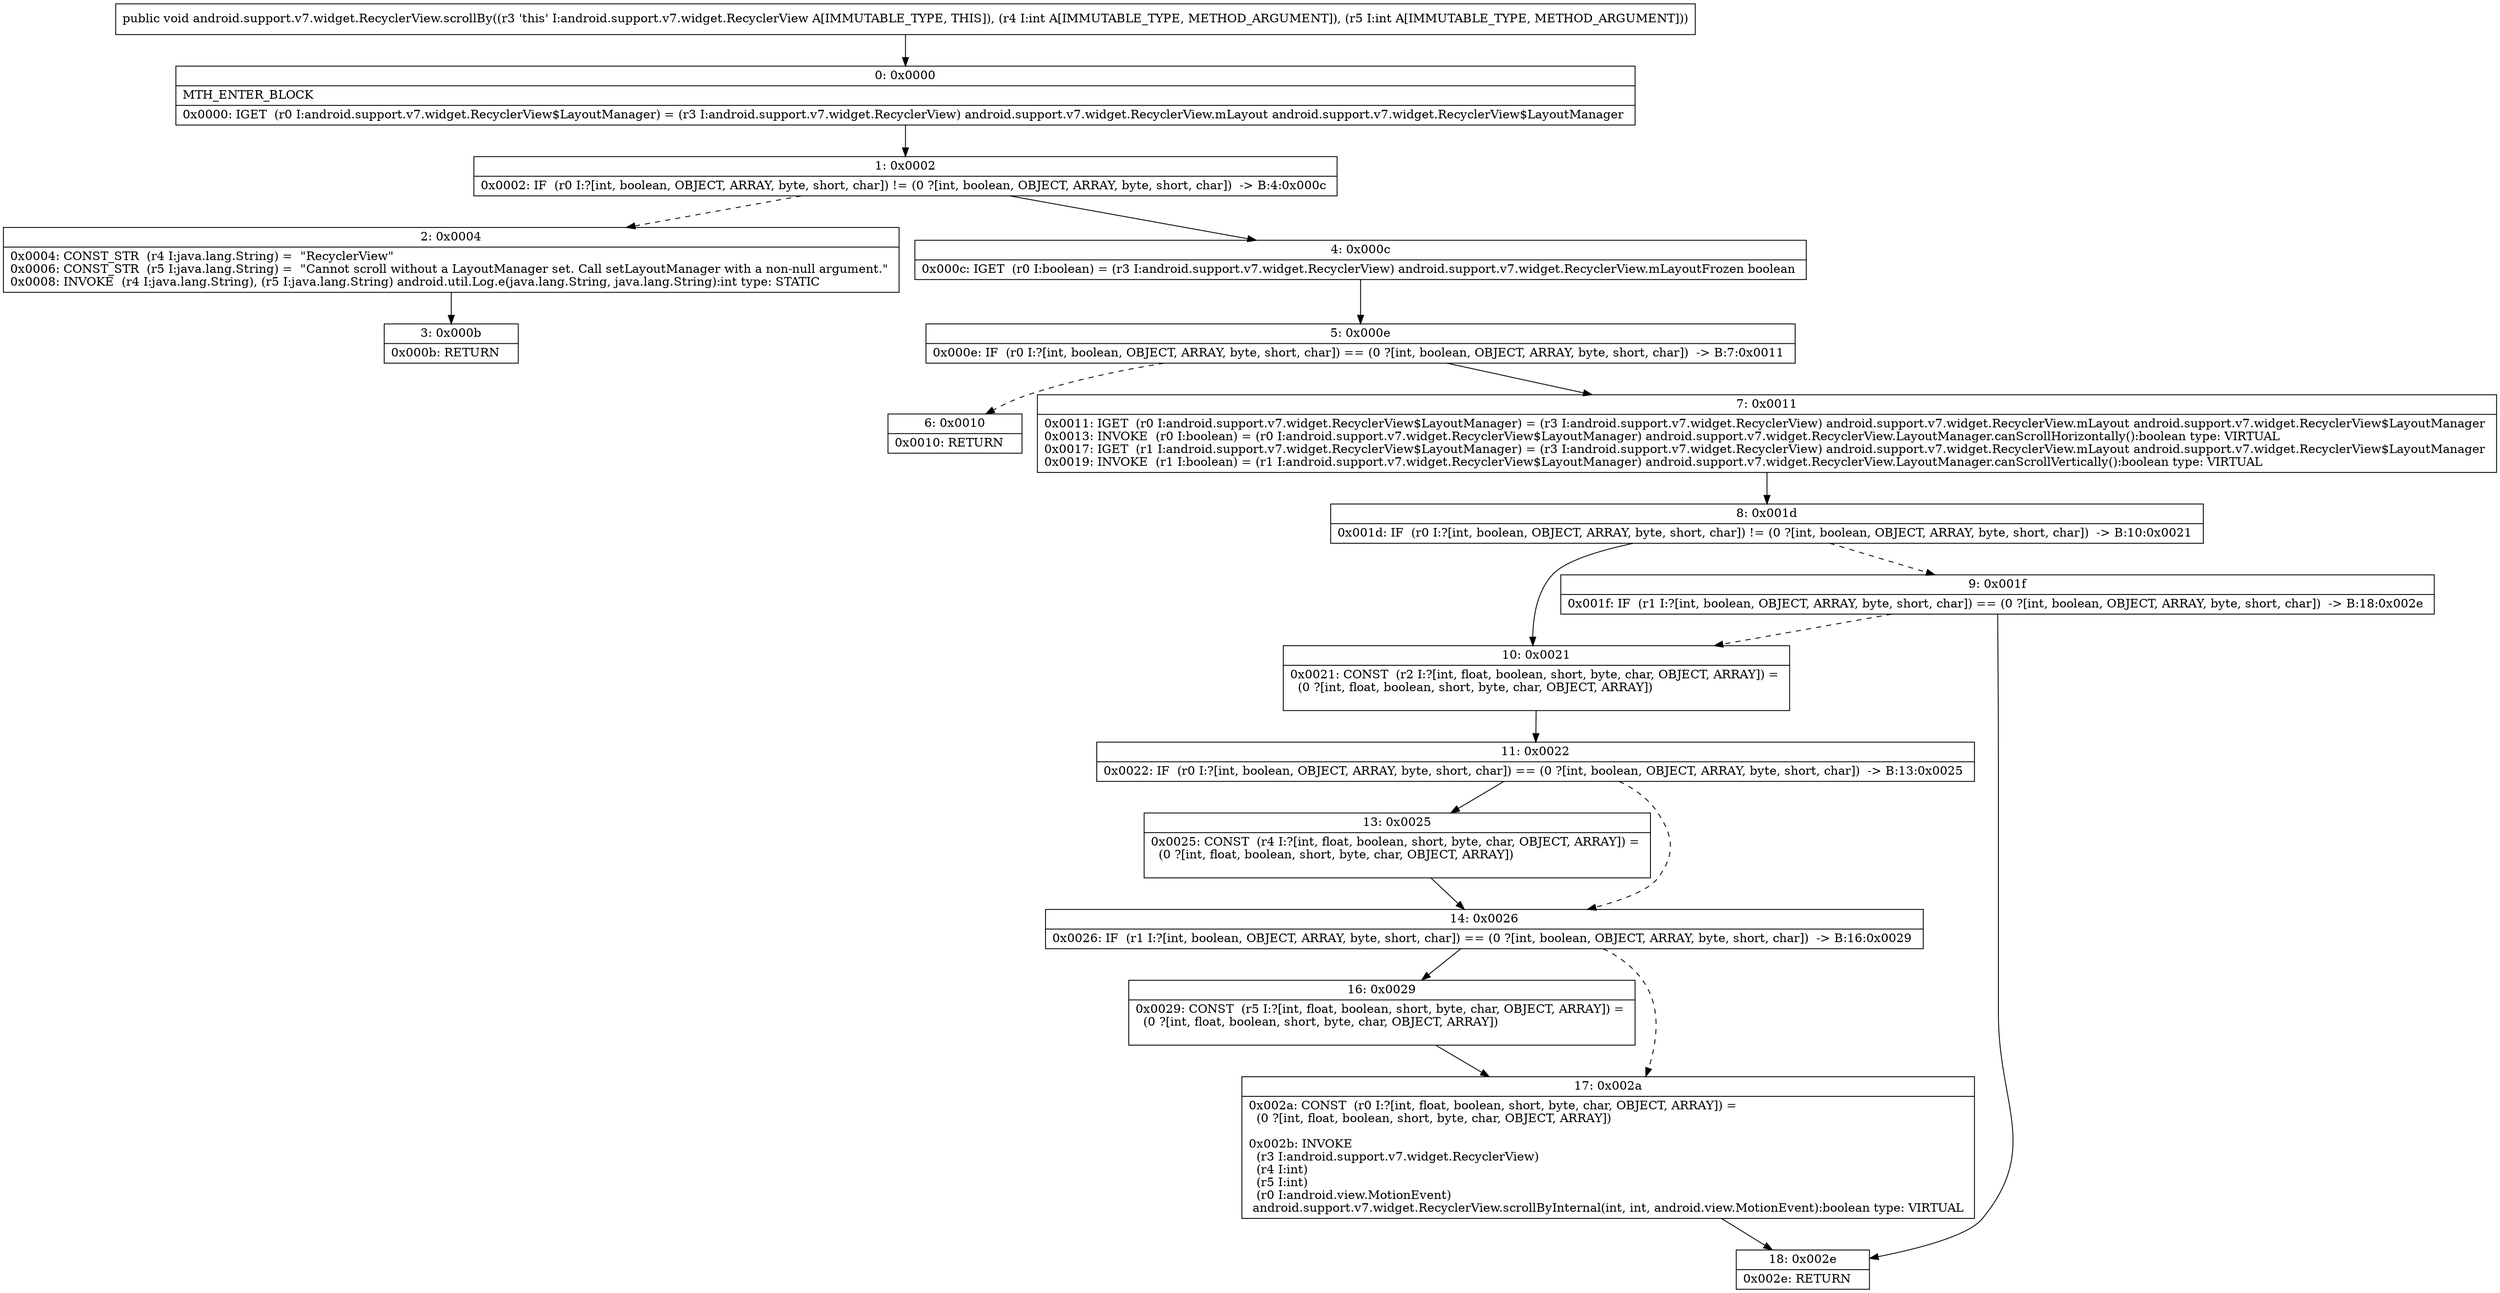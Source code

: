 digraph "CFG forandroid.support.v7.widget.RecyclerView.scrollBy(II)V" {
Node_0 [shape=record,label="{0\:\ 0x0000|MTH_ENTER_BLOCK\l|0x0000: IGET  (r0 I:android.support.v7.widget.RecyclerView$LayoutManager) = (r3 I:android.support.v7.widget.RecyclerView) android.support.v7.widget.RecyclerView.mLayout android.support.v7.widget.RecyclerView$LayoutManager \l}"];
Node_1 [shape=record,label="{1\:\ 0x0002|0x0002: IF  (r0 I:?[int, boolean, OBJECT, ARRAY, byte, short, char]) != (0 ?[int, boolean, OBJECT, ARRAY, byte, short, char])  \-\> B:4:0x000c \l}"];
Node_2 [shape=record,label="{2\:\ 0x0004|0x0004: CONST_STR  (r4 I:java.lang.String) =  \"RecyclerView\" \l0x0006: CONST_STR  (r5 I:java.lang.String) =  \"Cannot scroll without a LayoutManager set. Call setLayoutManager with a non\-null argument.\" \l0x0008: INVOKE  (r4 I:java.lang.String), (r5 I:java.lang.String) android.util.Log.e(java.lang.String, java.lang.String):int type: STATIC \l}"];
Node_3 [shape=record,label="{3\:\ 0x000b|0x000b: RETURN   \l}"];
Node_4 [shape=record,label="{4\:\ 0x000c|0x000c: IGET  (r0 I:boolean) = (r3 I:android.support.v7.widget.RecyclerView) android.support.v7.widget.RecyclerView.mLayoutFrozen boolean \l}"];
Node_5 [shape=record,label="{5\:\ 0x000e|0x000e: IF  (r0 I:?[int, boolean, OBJECT, ARRAY, byte, short, char]) == (0 ?[int, boolean, OBJECT, ARRAY, byte, short, char])  \-\> B:7:0x0011 \l}"];
Node_6 [shape=record,label="{6\:\ 0x0010|0x0010: RETURN   \l}"];
Node_7 [shape=record,label="{7\:\ 0x0011|0x0011: IGET  (r0 I:android.support.v7.widget.RecyclerView$LayoutManager) = (r3 I:android.support.v7.widget.RecyclerView) android.support.v7.widget.RecyclerView.mLayout android.support.v7.widget.RecyclerView$LayoutManager \l0x0013: INVOKE  (r0 I:boolean) = (r0 I:android.support.v7.widget.RecyclerView$LayoutManager) android.support.v7.widget.RecyclerView.LayoutManager.canScrollHorizontally():boolean type: VIRTUAL \l0x0017: IGET  (r1 I:android.support.v7.widget.RecyclerView$LayoutManager) = (r3 I:android.support.v7.widget.RecyclerView) android.support.v7.widget.RecyclerView.mLayout android.support.v7.widget.RecyclerView$LayoutManager \l0x0019: INVOKE  (r1 I:boolean) = (r1 I:android.support.v7.widget.RecyclerView$LayoutManager) android.support.v7.widget.RecyclerView.LayoutManager.canScrollVertically():boolean type: VIRTUAL \l}"];
Node_8 [shape=record,label="{8\:\ 0x001d|0x001d: IF  (r0 I:?[int, boolean, OBJECT, ARRAY, byte, short, char]) != (0 ?[int, boolean, OBJECT, ARRAY, byte, short, char])  \-\> B:10:0x0021 \l}"];
Node_9 [shape=record,label="{9\:\ 0x001f|0x001f: IF  (r1 I:?[int, boolean, OBJECT, ARRAY, byte, short, char]) == (0 ?[int, boolean, OBJECT, ARRAY, byte, short, char])  \-\> B:18:0x002e \l}"];
Node_10 [shape=record,label="{10\:\ 0x0021|0x0021: CONST  (r2 I:?[int, float, boolean, short, byte, char, OBJECT, ARRAY]) = \l  (0 ?[int, float, boolean, short, byte, char, OBJECT, ARRAY])\l \l}"];
Node_11 [shape=record,label="{11\:\ 0x0022|0x0022: IF  (r0 I:?[int, boolean, OBJECT, ARRAY, byte, short, char]) == (0 ?[int, boolean, OBJECT, ARRAY, byte, short, char])  \-\> B:13:0x0025 \l}"];
Node_13 [shape=record,label="{13\:\ 0x0025|0x0025: CONST  (r4 I:?[int, float, boolean, short, byte, char, OBJECT, ARRAY]) = \l  (0 ?[int, float, boolean, short, byte, char, OBJECT, ARRAY])\l \l}"];
Node_14 [shape=record,label="{14\:\ 0x0026|0x0026: IF  (r1 I:?[int, boolean, OBJECT, ARRAY, byte, short, char]) == (0 ?[int, boolean, OBJECT, ARRAY, byte, short, char])  \-\> B:16:0x0029 \l}"];
Node_16 [shape=record,label="{16\:\ 0x0029|0x0029: CONST  (r5 I:?[int, float, boolean, short, byte, char, OBJECT, ARRAY]) = \l  (0 ?[int, float, boolean, short, byte, char, OBJECT, ARRAY])\l \l}"];
Node_17 [shape=record,label="{17\:\ 0x002a|0x002a: CONST  (r0 I:?[int, float, boolean, short, byte, char, OBJECT, ARRAY]) = \l  (0 ?[int, float, boolean, short, byte, char, OBJECT, ARRAY])\l \l0x002b: INVOKE  \l  (r3 I:android.support.v7.widget.RecyclerView)\l  (r4 I:int)\l  (r5 I:int)\l  (r0 I:android.view.MotionEvent)\l android.support.v7.widget.RecyclerView.scrollByInternal(int, int, android.view.MotionEvent):boolean type: VIRTUAL \l}"];
Node_18 [shape=record,label="{18\:\ 0x002e|0x002e: RETURN   \l}"];
MethodNode[shape=record,label="{public void android.support.v7.widget.RecyclerView.scrollBy((r3 'this' I:android.support.v7.widget.RecyclerView A[IMMUTABLE_TYPE, THIS]), (r4 I:int A[IMMUTABLE_TYPE, METHOD_ARGUMENT]), (r5 I:int A[IMMUTABLE_TYPE, METHOD_ARGUMENT])) }"];
MethodNode -> Node_0;
Node_0 -> Node_1;
Node_1 -> Node_2[style=dashed];
Node_1 -> Node_4;
Node_2 -> Node_3;
Node_4 -> Node_5;
Node_5 -> Node_6[style=dashed];
Node_5 -> Node_7;
Node_7 -> Node_8;
Node_8 -> Node_9[style=dashed];
Node_8 -> Node_10;
Node_9 -> Node_10[style=dashed];
Node_9 -> Node_18;
Node_10 -> Node_11;
Node_11 -> Node_13;
Node_11 -> Node_14[style=dashed];
Node_13 -> Node_14;
Node_14 -> Node_16;
Node_14 -> Node_17[style=dashed];
Node_16 -> Node_17;
Node_17 -> Node_18;
}

